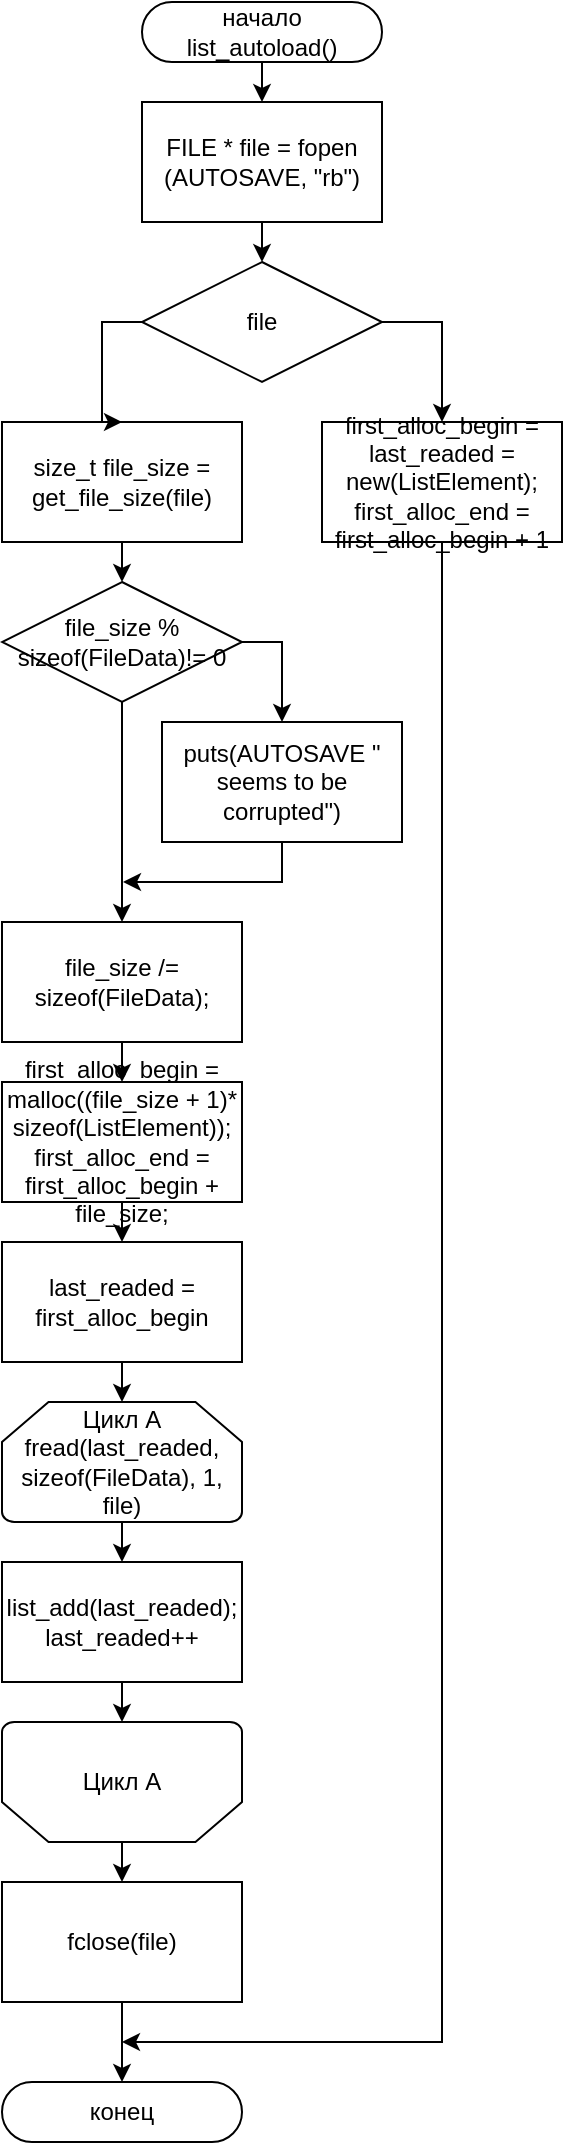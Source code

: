 <mxfile compressed="false" version="13.9.9" type="device">
  <diagram id="uBbau7ussQgPSl02ERnx" name="Page-1">
    <mxGraphModel dx="1054" dy="672" grid="1" gridSize="10" guides="1" tooltips="1" connect="1" arrows="1" fold="1" page="1" pageScale="1" pageWidth="850" pageHeight="1100" math="0" shadow="0">
      <root>
        <mxCell id="0" />
        <mxCell id="1" parent="0" />
        <mxCell id="380" value="начало&lt;br&gt;list_autoload()" style="rounded=1;whiteSpace=wrap;html=1;arcSize=50;" parent="1" vertex="1">
          <mxGeometry x="70" width="120" height="30" as="geometry" />
        </mxCell>
        <mxCell id="381" value="конец" style="rounded=1;whiteSpace=wrap;html=1;arcSize=50;" parent="1" vertex="1">
          <mxGeometry y="1040" width="120" height="30" as="geometry" />
        </mxCell>
        <mxCell id="379" value="fclose(file)" style="rounded=0;whiteSpace=wrap;html=1;" parent="1" vertex="1">
          <mxGeometry y="940" width="120" height="60" as="geometry" />
        </mxCell>
        <mxCell id="382" style="edgeStyle=orthogonalEdgeStyle;rounded=0;orthogonalLoop=1;jettySize=auto;html=1;exitX=0.5;exitY=1;exitDx=0;exitDy=0;entryX=0.5;entryY=0;entryDx=0;entryDy=0;" parent="1" source="379" target="381" edge="1">
          <mxGeometry relative="1" as="geometry" />
        </mxCell>
        <mxCell id="378" value="file" style="rhombus;whiteSpace=wrap;html=1;rounded=0;" parent="1" vertex="1">
          <mxGeometry x="70" y="130" width="120" height="60" as="geometry" />
        </mxCell>
        <mxCell id="375" value="Цикл A&lt;br&gt;fread(last_readed, sizeof(FileData), 1, file)" style="strokeWidth=1;html=1;shape=mxgraph.flowchart.loop_limit;whiteSpace=wrap;flipV=0;" parent="1" vertex="1">
          <mxGeometry y="700" width="120" height="60" as="geometry" />
        </mxCell>
        <mxCell id="9LYRRc5FBTX6bfO_Ul-T-403" style="edgeStyle=orthogonalEdgeStyle;rounded=0;orthogonalLoop=1;jettySize=auto;html=1;exitX=0.5;exitY=0;exitDx=0;exitDy=0;exitPerimeter=0;entryX=0.5;entryY=0;entryDx=0;entryDy=0;" edge="1" parent="1" source="376" target="379">
          <mxGeometry relative="1" as="geometry" />
        </mxCell>
        <mxCell id="376" value="Цикл A" style="strokeWidth=1;html=1;shape=mxgraph.flowchart.loop_limit;whiteSpace=wrap;flipV=1;" parent="1" vertex="1">
          <mxGeometry y="860" width="120" height="60" as="geometry" />
        </mxCell>
        <mxCell id="374" value="list_add(last_readed);&lt;br&gt;last_readed++" style="rounded=0;whiteSpace=wrap;html=1;" parent="1" vertex="1">
          <mxGeometry y="780" width="120" height="60" as="geometry" />
        </mxCell>
        <mxCell id="383" style="edgeStyle=orthogonalEdgeStyle;rounded=0;orthogonalLoop=1;jettySize=auto;html=1;exitX=0.5;exitY=1;exitDx=0;exitDy=0;entryX=0.5;entryY=0;entryDx=0;entryDy=0;" parent="1" source="374" target="376" edge="1">
          <mxGeometry relative="1" as="geometry" />
        </mxCell>
        <mxCell id="384" style="edgeStyle=orthogonalEdgeStyle;rounded=0;orthogonalLoop=1;jettySize=auto;html=1;exitX=0.5;exitY=1;exitDx=0;exitDy=0;entryX=0.5;entryY=0;entryDx=0;entryDy=0;" parent="1" source="375" target="374" edge="1">
          <mxGeometry relative="1" as="geometry" />
        </mxCell>
        <mxCell id="373" value="last_readed = first_alloc_begin" style="rounded=0;whiteSpace=wrap;html=1;" parent="1" vertex="1">
          <mxGeometry y="620" width="120" height="60" as="geometry" />
        </mxCell>
        <mxCell id="386" style="edgeStyle=orthogonalEdgeStyle;rounded=0;orthogonalLoop=1;jettySize=auto;html=1;exitX=0.5;exitY=1;exitDx=0;exitDy=0;entryX=0.5;entryY=0;entryDx=0;entryDy=0;" parent="1" source="373" target="375" edge="1">
          <mxGeometry relative="1" as="geometry" />
        </mxCell>
        <mxCell id="9LYRRc5FBTX6bfO_Ul-T-405" style="edgeStyle=orthogonalEdgeStyle;rounded=0;orthogonalLoop=1;jettySize=auto;html=1;exitX=0.5;exitY=1;exitDx=0;exitDy=0;entryX=0.5;entryY=0;entryDx=0;entryDy=0;" edge="1" parent="1" source="372" target="9LYRRc5FBTX6bfO_Ul-T-396">
          <mxGeometry relative="1" as="geometry" />
        </mxCell>
        <mxCell id="9LYRRc5FBTX6bfO_Ul-T-408" style="edgeStyle=orthogonalEdgeStyle;rounded=0;orthogonalLoop=1;jettySize=auto;html=1;exitX=1;exitY=0.5;exitDx=0;exitDy=0;entryX=0.5;entryY=0;entryDx=0;entryDy=0;" edge="1" parent="1" source="372" target="371">
          <mxGeometry relative="1" as="geometry" />
        </mxCell>
        <mxCell id="372" value="file_size % sizeof(FileData)!= 0" style="rhombus;whiteSpace=wrap;html=1;rounded=0;" parent="1" vertex="1">
          <mxGeometry y="290" width="120" height="60" as="geometry" />
        </mxCell>
        <mxCell id="9LYRRc5FBTX6bfO_Ul-T-406" style="edgeStyle=orthogonalEdgeStyle;rounded=0;orthogonalLoop=1;jettySize=auto;html=1;exitX=0.5;exitY=1;exitDx=0;exitDy=0;" edge="1" parent="1" source="371">
          <mxGeometry relative="1" as="geometry">
            <mxPoint x="60" y="440" as="targetPoint" />
          </mxGeometry>
        </mxCell>
        <mxCell id="371" value="puts(AUTOSAVE &quot; seems to be corrupted&quot;)" style="rounded=0;whiteSpace=wrap;html=1;" parent="1" vertex="1">
          <mxGeometry x="80" y="360" width="120" height="60" as="geometry" />
        </mxCell>
        <mxCell id="370" value="size_t file_size = get_file_size(file)" style="rounded=0;whiteSpace=wrap;html=1;" parent="1" vertex="1">
          <mxGeometry y="210" width="120" height="60" as="geometry" />
        </mxCell>
        <mxCell id="390" style="edgeStyle=orthogonalEdgeStyle;rounded=0;orthogonalLoop=1;jettySize=auto;html=1;exitX=0.5;exitY=1;exitDx=0;exitDy=0;entryX=0.5;entryY=0;entryDx=0;entryDy=0;" parent="1" source="370" target="372" edge="1">
          <mxGeometry relative="1" as="geometry" />
        </mxCell>
        <mxCell id="9LYRRc5FBTX6bfO_Ul-T-407" style="edgeStyle=orthogonalEdgeStyle;rounded=0;orthogonalLoop=1;jettySize=auto;html=1;exitX=0.5;exitY=1;exitDx=0;exitDy=0;" edge="1" parent="1" source="377">
          <mxGeometry relative="1" as="geometry">
            <mxPoint x="60" y="1020" as="targetPoint" />
            <Array as="points">
              <mxPoint x="220" y="1020" />
            </Array>
          </mxGeometry>
        </mxCell>
        <mxCell id="377" value="first_alloc_begin = last_readed = new(ListElement);&lt;br&gt;first_alloc_end = first_alloc_begin + 1" style="rounded=0;whiteSpace=wrap;html=1;" parent="1" vertex="1">
          <mxGeometry x="160" y="210" width="120" height="60" as="geometry" />
        </mxCell>
        <mxCell id="392" style="edgeStyle=orthogonalEdgeStyle;rounded=0;orthogonalLoop=1;jettySize=auto;html=1;exitX=0;exitY=0.5;exitDx=0;exitDy=0;entryX=0.5;entryY=0;entryDx=0;entryDy=0;" parent="1" source="378" target="370" edge="1">
          <mxGeometry relative="1" as="geometry" />
        </mxCell>
        <mxCell id="393" style="edgeStyle=orthogonalEdgeStyle;rounded=0;orthogonalLoop=1;jettySize=auto;html=1;exitX=1;exitY=0.5;exitDx=0;exitDy=0;entryX=0.5;entryY=0;entryDx=0;entryDy=0;" parent="1" source="378" target="377" edge="1">
          <mxGeometry relative="1" as="geometry" />
        </mxCell>
        <mxCell id="369" value="FILE * file = fopen&lt;br&gt;(AUTOSAVE, &quot;rb&quot;)" style="rounded=0;whiteSpace=wrap;html=1;" parent="1" vertex="1">
          <mxGeometry x="70" y="50" width="120" height="60" as="geometry" />
        </mxCell>
        <mxCell id="394" style="edgeStyle=orthogonalEdgeStyle;rounded=0;orthogonalLoop=1;jettySize=auto;html=1;exitX=0.5;exitY=1;exitDx=0;exitDy=0;entryX=0.5;entryY=0;entryDx=0;entryDy=0;" parent="1" source="369" target="378" edge="1">
          <mxGeometry relative="1" as="geometry" />
        </mxCell>
        <mxCell id="395" style="edgeStyle=orthogonalEdgeStyle;rounded=0;orthogonalLoop=1;jettySize=auto;html=1;exitX=0.5;exitY=1;exitDx=0;exitDy=0;entryX=0.5;entryY=0;entryDx=0;entryDy=0;" parent="1" source="380" target="369" edge="1">
          <mxGeometry relative="1" as="geometry" />
        </mxCell>
        <mxCell id="9LYRRc5FBTX6bfO_Ul-T-401" style="edgeStyle=orthogonalEdgeStyle;rounded=0;orthogonalLoop=1;jettySize=auto;html=1;exitX=0.5;exitY=1;exitDx=0;exitDy=0;entryX=0.5;entryY=0;entryDx=0;entryDy=0;" edge="1" parent="1" source="9LYRRc5FBTX6bfO_Ul-T-396" target="9LYRRc5FBTX6bfO_Ul-T-399">
          <mxGeometry relative="1" as="geometry" />
        </mxCell>
        <mxCell id="9LYRRc5FBTX6bfO_Ul-T-396" value="file_size /= sizeof(FileData);" style="rounded=0;whiteSpace=wrap;html=1;" vertex="1" parent="1">
          <mxGeometry y="460" width="120" height="60" as="geometry" />
        </mxCell>
        <mxCell id="9LYRRc5FBTX6bfO_Ul-T-402" style="edgeStyle=orthogonalEdgeStyle;rounded=0;orthogonalLoop=1;jettySize=auto;html=1;exitX=0.5;exitY=1;exitDx=0;exitDy=0;entryX=0.5;entryY=0;entryDx=0;entryDy=0;" edge="1" parent="1" source="9LYRRc5FBTX6bfO_Ul-T-399" target="373">
          <mxGeometry relative="1" as="geometry" />
        </mxCell>
        <mxCell id="9LYRRc5FBTX6bfO_Ul-T-399" value="&lt;span&gt;first_alloc_begin = malloc((file_size + 1)* sizeof(ListElement));&lt;br&gt;&lt;/span&gt;first_alloc_end = first_alloc_begin + file_size;&lt;span&gt;&lt;br&gt;&lt;/span&gt;" style="rounded=0;whiteSpace=wrap;html=1;" vertex="1" parent="1">
          <mxGeometry y="540" width="120" height="60" as="geometry" />
        </mxCell>
      </root>
    </mxGraphModel>
  </diagram>
</mxfile>
